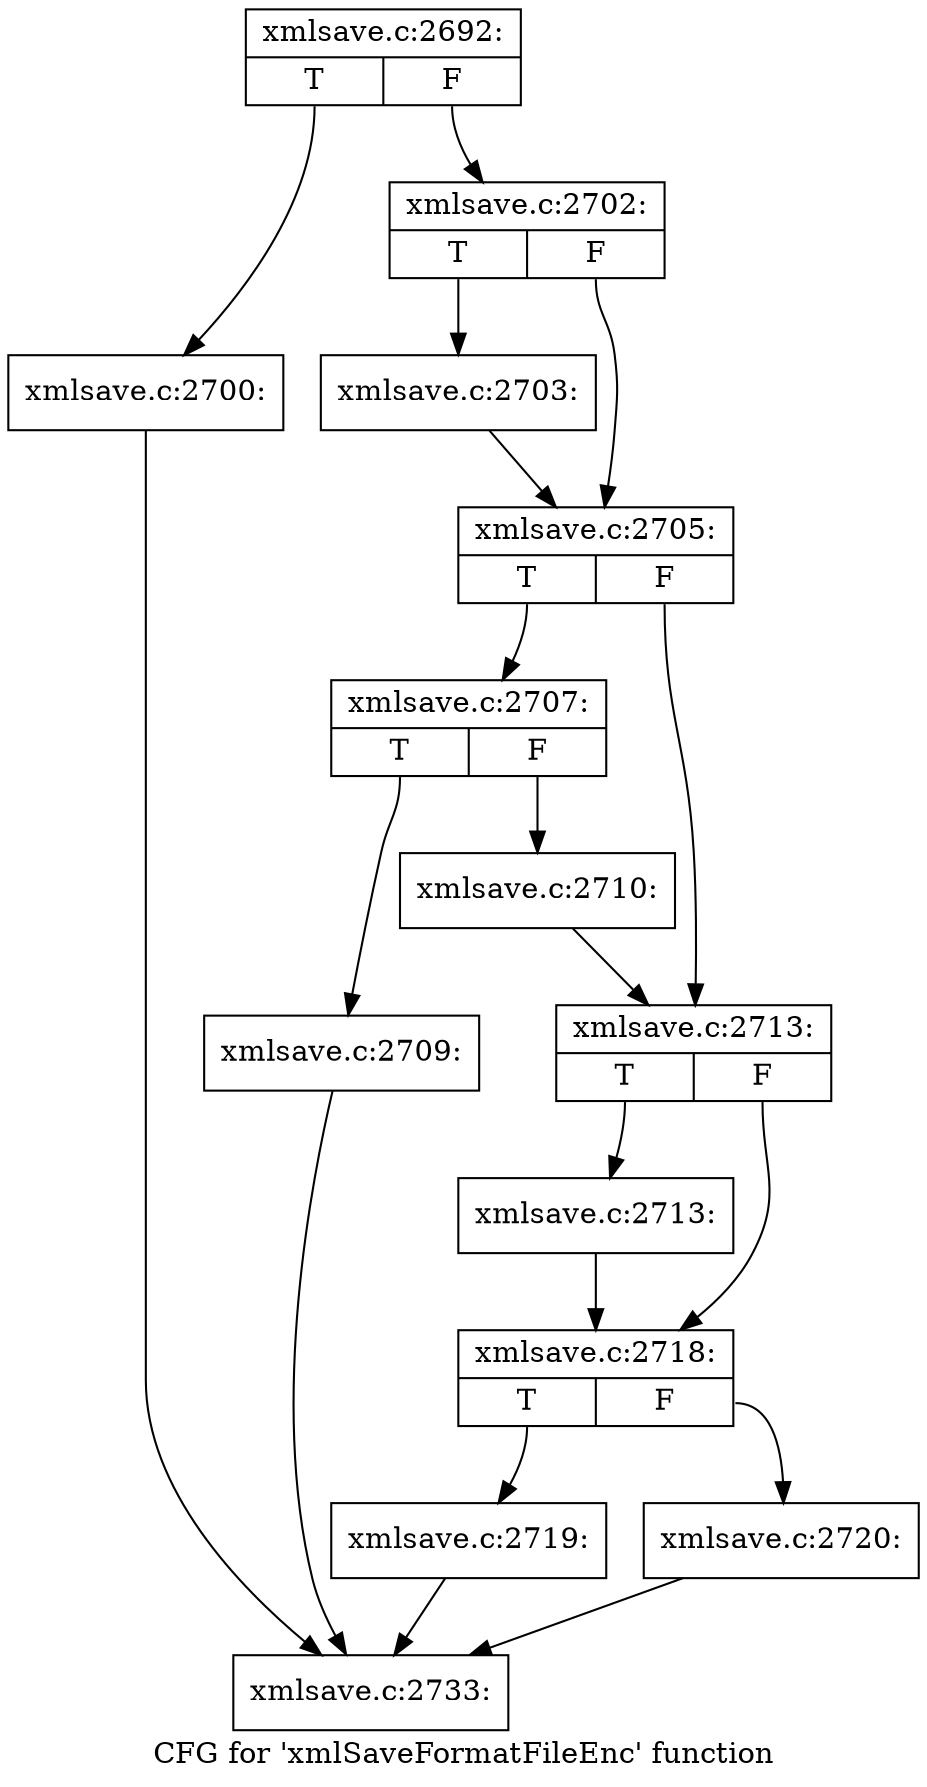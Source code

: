 digraph "CFG for 'xmlSaveFormatFileEnc' function" {
	label="CFG for 'xmlSaveFormatFileEnc' function";

	Node0x579c720 [shape=record,label="{xmlsave.c:2692:|{<s0>T|<s1>F}}"];
	Node0x579c720:s0 -> Node0x579e2a0;
	Node0x579c720:s1 -> Node0x579e2f0;
	Node0x579e2a0 [shape=record,label="{xmlsave.c:2700:}"];
	Node0x579e2a0 -> Node0x5796740;
	Node0x579e2f0 [shape=record,label="{xmlsave.c:2702:|{<s0>T|<s1>F}}"];
	Node0x579e2f0:s0 -> Node0x579e7b0;
	Node0x579e2f0:s1 -> Node0x579e800;
	Node0x579e7b0 [shape=record,label="{xmlsave.c:2703:}"];
	Node0x579e7b0 -> Node0x579e800;
	Node0x579e800 [shape=record,label="{xmlsave.c:2705:|{<s0>T|<s1>F}}"];
	Node0x579e800:s0 -> Node0x579ee50;
	Node0x579e800:s1 -> Node0x579eea0;
	Node0x579ee50 [shape=record,label="{xmlsave.c:2707:|{<s0>T|<s1>F}}"];
	Node0x579ee50:s0 -> Node0x579f430;
	Node0x579ee50:s1 -> Node0x579f480;
	Node0x579f430 [shape=record,label="{xmlsave.c:2709:}"];
	Node0x579f430 -> Node0x5796740;
	Node0x579f480 [shape=record,label="{xmlsave.c:2710:}"];
	Node0x579f480 -> Node0x579eea0;
	Node0x579eea0 [shape=record,label="{xmlsave.c:2713:|{<s0>T|<s1>F}}"];
	Node0x579eea0:s0 -> Node0x579fa30;
	Node0x579eea0:s1 -> Node0x579fa80;
	Node0x579fa30 [shape=record,label="{xmlsave.c:2713:}"];
	Node0x579fa30 -> Node0x579fa80;
	Node0x579fa80 [shape=record,label="{xmlsave.c:2718:|{<s0>T|<s1>F}}"];
	Node0x579fa80:s0 -> Node0x57a0750;
	Node0x579fa80:s1 -> Node0x57a0a80;
	Node0x57a0750 [shape=record,label="{xmlsave.c:2719:}"];
	Node0x57a0750 -> Node0x5796740;
	Node0x57a0a80 [shape=record,label="{xmlsave.c:2720:}"];
	Node0x57a0a80 -> Node0x5796740;
	Node0x5796740 [shape=record,label="{xmlsave.c:2733:}"];
}
